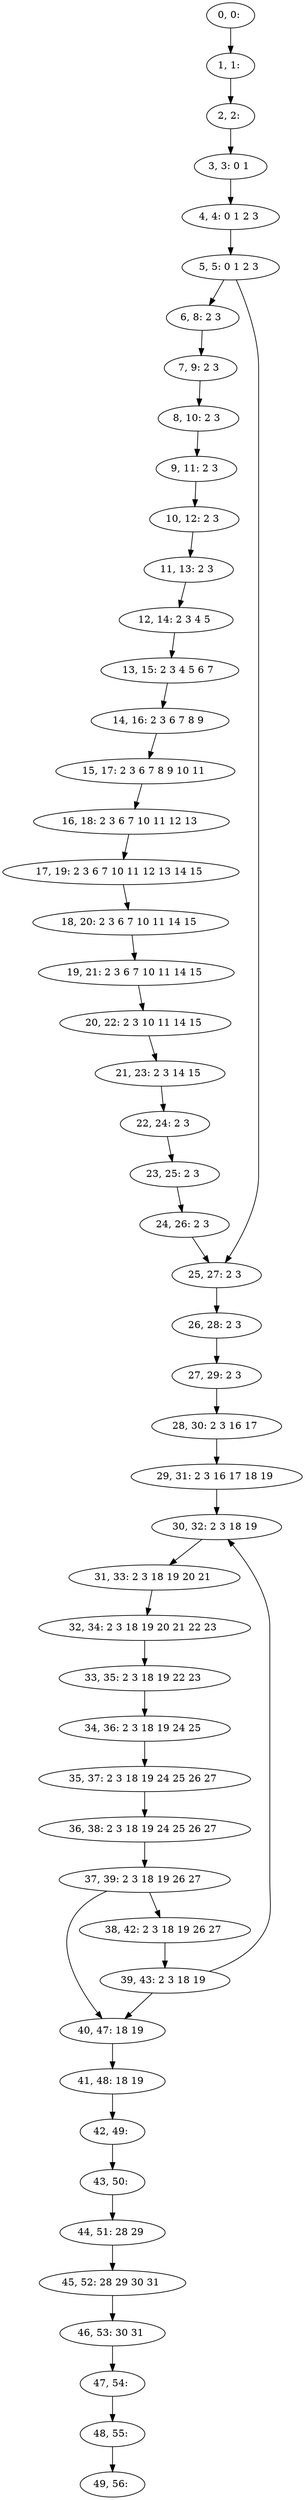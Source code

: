 digraph G {
0[label="0, 0: "];
1[label="1, 1: "];
2[label="2, 2: "];
3[label="3, 3: 0 1 "];
4[label="4, 4: 0 1 2 3 "];
5[label="5, 5: 0 1 2 3 "];
6[label="6, 8: 2 3 "];
7[label="7, 9: 2 3 "];
8[label="8, 10: 2 3 "];
9[label="9, 11: 2 3 "];
10[label="10, 12: 2 3 "];
11[label="11, 13: 2 3 "];
12[label="12, 14: 2 3 4 5 "];
13[label="13, 15: 2 3 4 5 6 7 "];
14[label="14, 16: 2 3 6 7 8 9 "];
15[label="15, 17: 2 3 6 7 8 9 10 11 "];
16[label="16, 18: 2 3 6 7 10 11 12 13 "];
17[label="17, 19: 2 3 6 7 10 11 12 13 14 15 "];
18[label="18, 20: 2 3 6 7 10 11 14 15 "];
19[label="19, 21: 2 3 6 7 10 11 14 15 "];
20[label="20, 22: 2 3 10 11 14 15 "];
21[label="21, 23: 2 3 14 15 "];
22[label="22, 24: 2 3 "];
23[label="23, 25: 2 3 "];
24[label="24, 26: 2 3 "];
25[label="25, 27: 2 3 "];
26[label="26, 28: 2 3 "];
27[label="27, 29: 2 3 "];
28[label="28, 30: 2 3 16 17 "];
29[label="29, 31: 2 3 16 17 18 19 "];
30[label="30, 32: 2 3 18 19 "];
31[label="31, 33: 2 3 18 19 20 21 "];
32[label="32, 34: 2 3 18 19 20 21 22 23 "];
33[label="33, 35: 2 3 18 19 22 23 "];
34[label="34, 36: 2 3 18 19 24 25 "];
35[label="35, 37: 2 3 18 19 24 25 26 27 "];
36[label="36, 38: 2 3 18 19 24 25 26 27 "];
37[label="37, 39: 2 3 18 19 26 27 "];
38[label="38, 42: 2 3 18 19 26 27 "];
39[label="39, 43: 2 3 18 19 "];
40[label="40, 47: 18 19 "];
41[label="41, 48: 18 19 "];
42[label="42, 49: "];
43[label="43, 50: "];
44[label="44, 51: 28 29 "];
45[label="45, 52: 28 29 30 31 "];
46[label="46, 53: 30 31 "];
47[label="47, 54: "];
48[label="48, 55: "];
49[label="49, 56: "];
0->1 ;
1->2 ;
2->3 ;
3->4 ;
4->5 ;
5->6 ;
5->25 ;
6->7 ;
7->8 ;
8->9 ;
9->10 ;
10->11 ;
11->12 ;
12->13 ;
13->14 ;
14->15 ;
15->16 ;
16->17 ;
17->18 ;
18->19 ;
19->20 ;
20->21 ;
21->22 ;
22->23 ;
23->24 ;
24->25 ;
25->26 ;
26->27 ;
27->28 ;
28->29 ;
29->30 ;
30->31 ;
31->32 ;
32->33 ;
33->34 ;
34->35 ;
35->36 ;
36->37 ;
37->38 ;
37->40 ;
38->39 ;
39->40 ;
39->30 ;
40->41 ;
41->42 ;
42->43 ;
43->44 ;
44->45 ;
45->46 ;
46->47 ;
47->48 ;
48->49 ;
}
